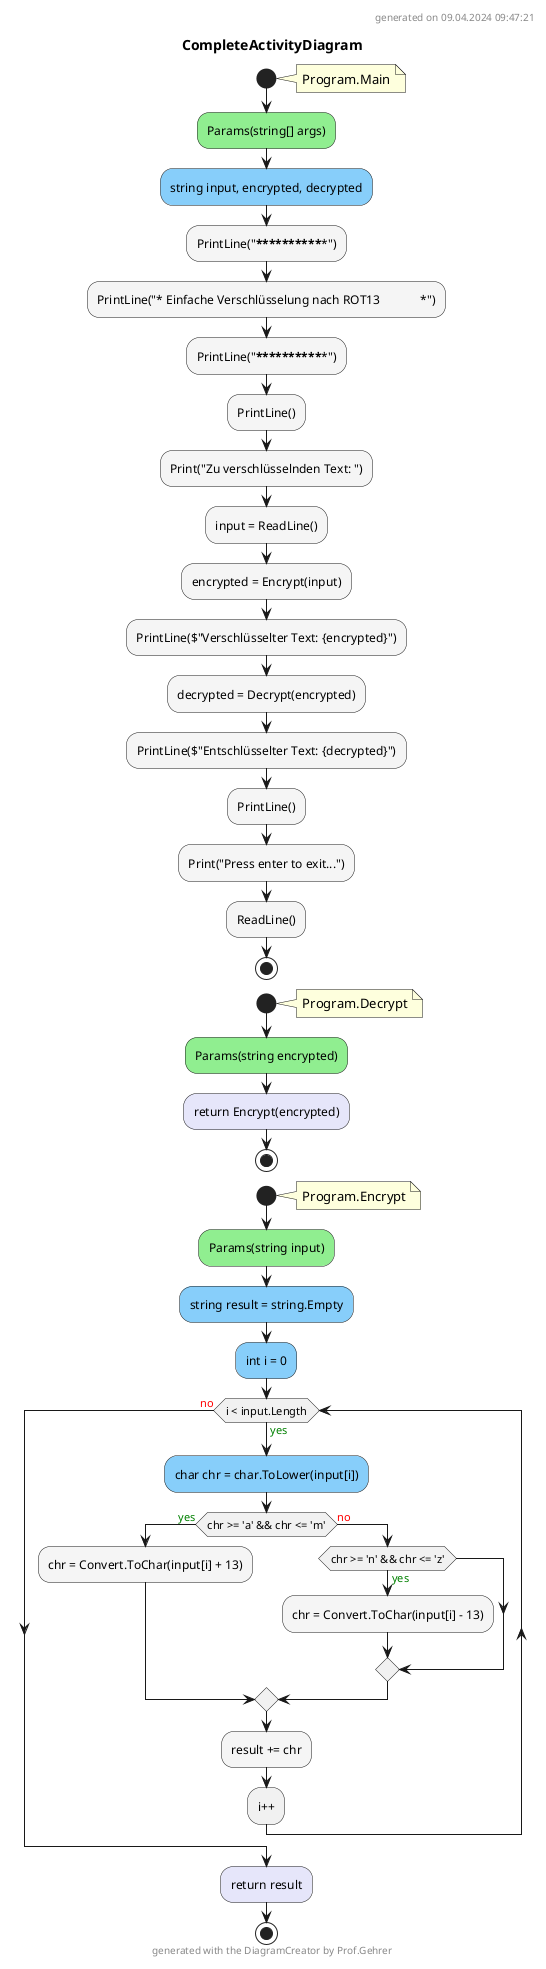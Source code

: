 @startuml CompleteActivityDiagram
header
generated on 09.04.2024 09:47:21
end header
title CompleteActivityDiagram
start
note right:  Program.Main
#LightGreen:Params(string[] args);
#LightSkyBlue:string input, encrypted, decrypted;
#WhiteSmoke:PrintLine("***************************************************");
#WhiteSmoke:PrintLine("* Einfache Verschlüsselung nach ROT13             *");
#WhiteSmoke:PrintLine("***************************************************");
#WhiteSmoke:PrintLine();
#WhiteSmoke:Print("Zu verschlüsselnden Text: ");
#WhiteSmoke:input = ReadLine();
#WhiteSmoke:encrypted = Encrypt(input);
#WhiteSmoke:PrintLine($"Verschlüsselter Text: {encrypted}");
#WhiteSmoke:decrypted = Decrypt(encrypted);
#WhiteSmoke:PrintLine($"Entschlüsselter Text: {decrypted}");
#WhiteSmoke:PrintLine();
#WhiteSmoke:Print("Press enter to exit...");
#WhiteSmoke:ReadLine();
stop
start
note right:  Program.Decrypt
#LightGreen:Params(string encrypted);
#Lavender:return Encrypt(encrypted);
stop
start
note right:  Program.Encrypt
#LightGreen:Params(string input);
#LightSkyBlue:string result = string.Empty;
#LightSkyBlue:int i = 0;
while (i < input.Length) is (<color:green>yes)
        #LightSkyBlue:char chr = char.ToLower(input[i]);
        if (chr >= 'a' && chr <= 'm') then (<color:green>yes)
                #WhiteSmoke:chr = Convert.ToChar(input[i] + 13);
            else (<color:red>no)
                if (chr >= 'n' && chr <= 'z') then (<color:green>yes)
                        #WhiteSmoke:chr = Convert.ToChar(input[i] - 13);
                endif
        endif
        #WhiteSmoke:result += chr;
:i++;
endwhile (<color:red>no)
#Lavender:return result;
stop
footer
generated with the DiagramCreator by Prof.Gehrer
end footer
@enduml
